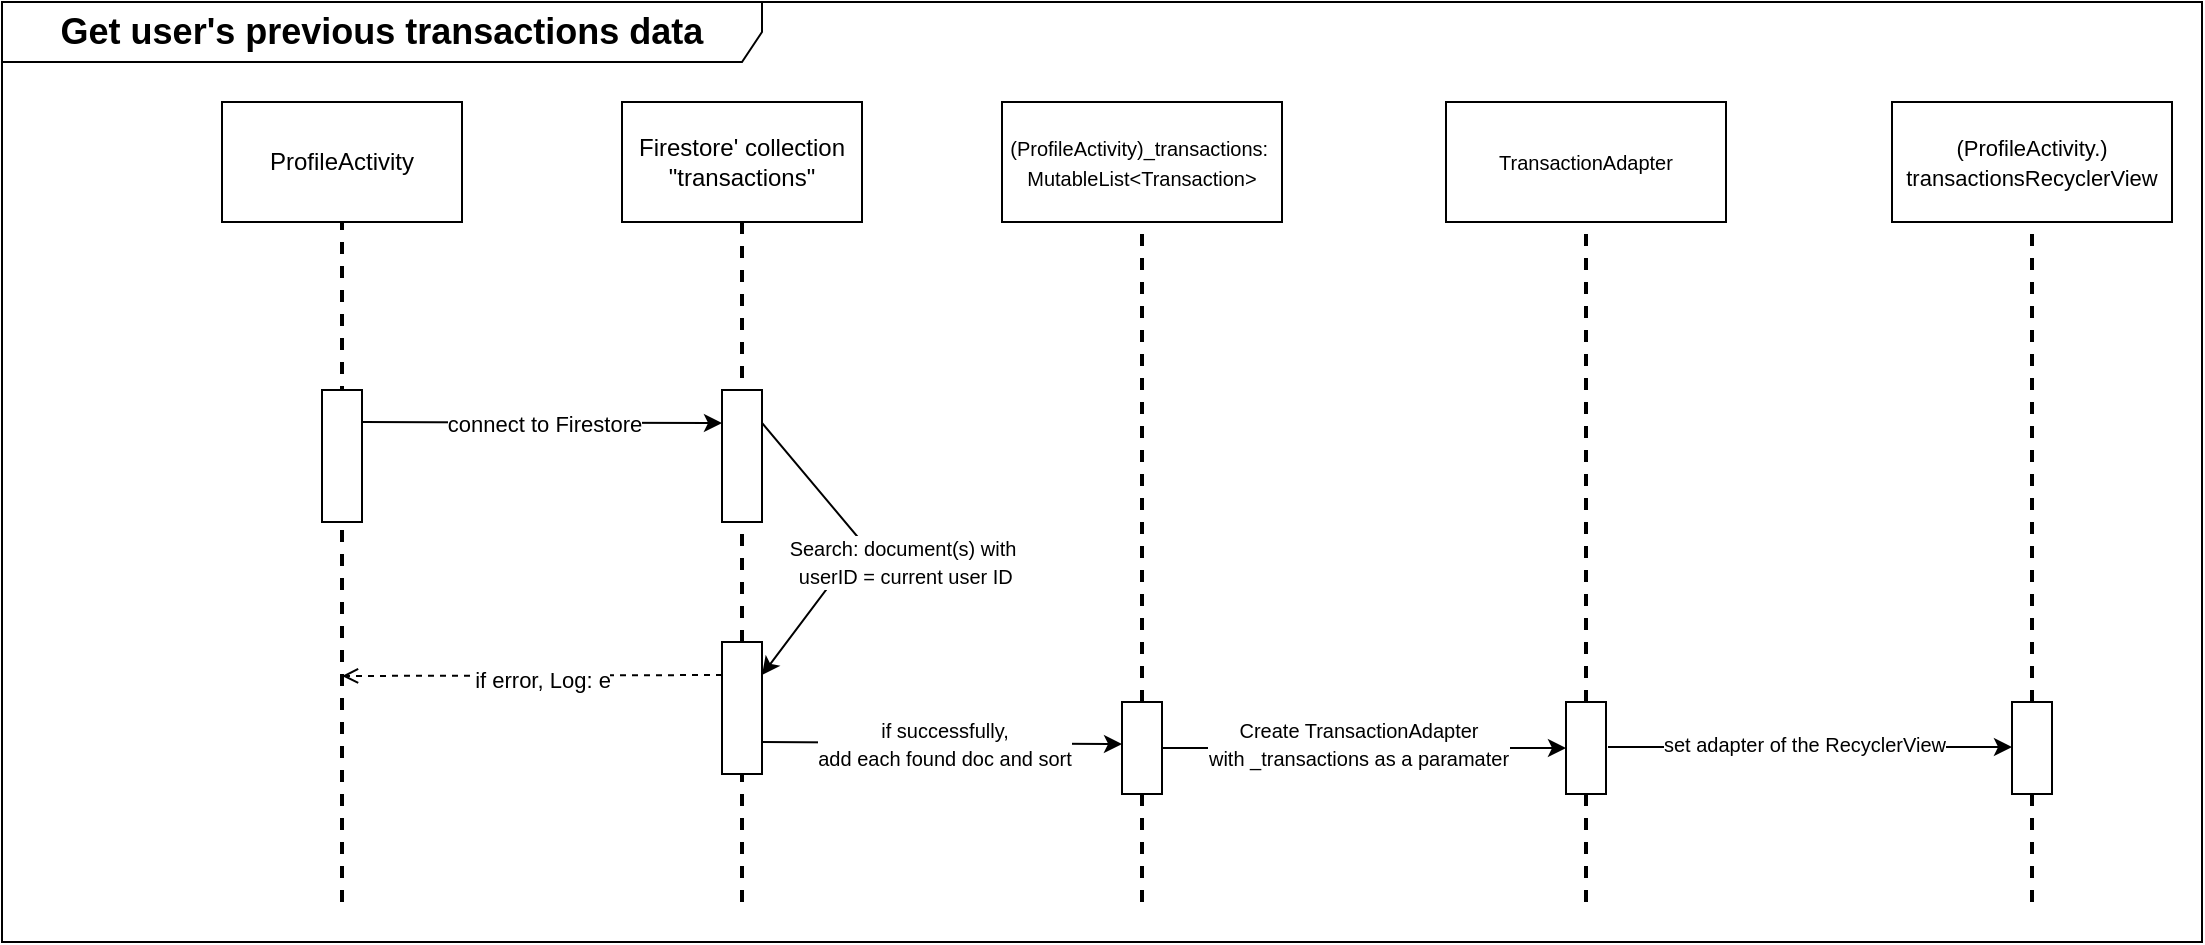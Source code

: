 <mxfile version="22.0.8" type="device">
  <diagram name="Page-1" id="ZTm-EYvIcak4tUxn5FuM">
    <mxGraphModel dx="1235" dy="1769" grid="1" gridSize="10" guides="1" tooltips="1" connect="1" arrows="1" fold="1" page="1" pageScale="1" pageWidth="850" pageHeight="1100" math="0" shadow="0">
      <root>
        <mxCell id="0" />
        <mxCell id="1" parent="0" />
        <mxCell id="Pjl73B3FbUs8YJr6hY1j-2" value="ProfileActivity" style="rounded=0;whiteSpace=wrap;html=1;" vertex="1" parent="1">
          <mxGeometry x="160" y="-680" width="120" height="60" as="geometry" />
        </mxCell>
        <mxCell id="Pjl73B3FbUs8YJr6hY1j-3" value="" style="endArrow=none;dashed=1;html=1;strokeWidth=2;rounded=0;" edge="1" parent="1" target="Pjl73B3FbUs8YJr6hY1j-2">
          <mxGeometry width="50" height="50" relative="1" as="geometry">
            <mxPoint x="220" y="-280" as="sourcePoint" />
            <mxPoint x="530" y="-450" as="targetPoint" />
          </mxGeometry>
        </mxCell>
        <mxCell id="Pjl73B3FbUs8YJr6hY1j-4" value="" style="endArrow=classic;html=1;rounded=0;entryX=0;entryY=0.25;entryDx=0;entryDy=0;" edge="1" parent="1" target="Pjl73B3FbUs8YJr6hY1j-9">
          <mxGeometry width="50" height="50" relative="1" as="geometry">
            <mxPoint x="230" y="-520" as="sourcePoint" />
            <mxPoint x="400" y="-519.5" as="targetPoint" />
          </mxGeometry>
        </mxCell>
        <mxCell id="Pjl73B3FbUs8YJr6hY1j-5" value="connect to Firestore" style="edgeLabel;html=1;align=center;verticalAlign=middle;resizable=0;points=[];" vertex="1" connectable="0" parent="Pjl73B3FbUs8YJr6hY1j-4">
          <mxGeometry x="0.003" relative="1" as="geometry">
            <mxPoint as="offset" />
          </mxGeometry>
        </mxCell>
        <mxCell id="Pjl73B3FbUs8YJr6hY1j-6" value="" style="rounded=0;whiteSpace=wrap;html=1;" vertex="1" parent="1">
          <mxGeometry x="210" y="-536" width="20" height="66" as="geometry" />
        </mxCell>
        <mxCell id="Pjl73B3FbUs8YJr6hY1j-7" value="Firestore&#39; collection &quot;transactions&quot;" style="rounded=0;whiteSpace=wrap;html=1;" vertex="1" parent="1">
          <mxGeometry x="360" y="-680" width="120" height="60" as="geometry" />
        </mxCell>
        <mxCell id="Pjl73B3FbUs8YJr6hY1j-8" value="" style="endArrow=none;dashed=1;html=1;strokeWidth=2;rounded=0;" edge="1" parent="1" source="Pjl73B3FbUs8YJr6hY1j-13" target="Pjl73B3FbUs8YJr6hY1j-7">
          <mxGeometry width="50" height="50" relative="1" as="geometry">
            <mxPoint x="420" y="-120" as="sourcePoint" />
            <mxPoint x="730" y="-450" as="targetPoint" />
          </mxGeometry>
        </mxCell>
        <mxCell id="Pjl73B3FbUs8YJr6hY1j-9" value="" style="rounded=0;whiteSpace=wrap;html=1;" vertex="1" parent="1">
          <mxGeometry x="410" y="-536" width="20" height="66" as="geometry" />
        </mxCell>
        <mxCell id="Pjl73B3FbUs8YJr6hY1j-10" value="" style="endArrow=classic;html=1;rounded=0;exitX=1;exitY=0.25;exitDx=0;exitDy=0;entryX=1;entryY=0.25;entryDx=0;entryDy=0;" edge="1" parent="1" source="Pjl73B3FbUs8YJr6hY1j-9" target="Pjl73B3FbUs8YJr6hY1j-13">
          <mxGeometry width="50" height="50" relative="1" as="geometry">
            <mxPoint x="400" y="-330" as="sourcePoint" />
            <mxPoint x="450" y="-380" as="targetPoint" />
            <Array as="points">
              <mxPoint x="480" y="-460" />
            </Array>
          </mxGeometry>
        </mxCell>
        <mxCell id="Pjl73B3FbUs8YJr6hY1j-11" value="&lt;font style=&quot;font-size: 10px;&quot;&gt;Search: document(s) with&lt;br&gt;&amp;nbsp;userID = current user ID&lt;/font&gt;" style="edgeLabel;html=1;align=center;verticalAlign=middle;resizable=0;points=[];" vertex="1" connectable="0" parent="Pjl73B3FbUs8YJr6hY1j-10">
          <mxGeometry x="-0.192" y="2" relative="1" as="geometry">
            <mxPoint x="26" y="21" as="offset" />
          </mxGeometry>
        </mxCell>
        <mxCell id="Pjl73B3FbUs8YJr6hY1j-12" value="" style="endArrow=none;dashed=1;html=1;strokeWidth=2;rounded=0;" edge="1" parent="1" target="Pjl73B3FbUs8YJr6hY1j-13">
          <mxGeometry width="50" height="50" relative="1" as="geometry">
            <mxPoint x="420" y="-280" as="sourcePoint" />
            <mxPoint x="420" y="-620" as="targetPoint" />
          </mxGeometry>
        </mxCell>
        <mxCell id="Pjl73B3FbUs8YJr6hY1j-13" value="" style="rounded=0;whiteSpace=wrap;html=1;" vertex="1" parent="1">
          <mxGeometry x="410" y="-410" width="20" height="66" as="geometry" />
        </mxCell>
        <mxCell id="Pjl73B3FbUs8YJr6hY1j-14" value="" style="endArrow=open;html=1;rounded=0;exitX=0;exitY=0.25;exitDx=0;exitDy=0;endFill=0;dashed=1;" edge="1" parent="1" source="Pjl73B3FbUs8YJr6hY1j-13">
          <mxGeometry width="50" height="50" relative="1" as="geometry">
            <mxPoint x="610" y="-395" as="sourcePoint" />
            <mxPoint x="220" y="-393" as="targetPoint" />
          </mxGeometry>
        </mxCell>
        <mxCell id="Pjl73B3FbUs8YJr6hY1j-15" value="if error, Log: e" style="edgeLabel;html=1;align=center;verticalAlign=middle;resizable=0;points=[];" vertex="1" connectable="0" parent="Pjl73B3FbUs8YJr6hY1j-14">
          <mxGeometry x="0.423" y="2" relative="1" as="geometry">
            <mxPoint x="45" as="offset" />
          </mxGeometry>
        </mxCell>
        <mxCell id="Pjl73B3FbUs8YJr6hY1j-16" value="" style="endArrow=classic;html=1;rounded=0;entryX=0;entryY=0.25;entryDx=0;entryDy=0;" edge="1" parent="1">
          <mxGeometry width="50" height="50" relative="1" as="geometry">
            <mxPoint x="430" y="-360" as="sourcePoint" />
            <mxPoint x="610" y="-359" as="targetPoint" />
          </mxGeometry>
        </mxCell>
        <mxCell id="Pjl73B3FbUs8YJr6hY1j-17" value="&lt;font style=&quot;font-size: 10px;&quot;&gt;if successfully,&lt;br&gt;add each found doc and sort&lt;/font&gt;" style="edgeLabel;html=1;align=center;verticalAlign=middle;resizable=0;points=[];" vertex="1" connectable="0" parent="Pjl73B3FbUs8YJr6hY1j-16">
          <mxGeometry x="0.003" relative="1" as="geometry">
            <mxPoint as="offset" />
          </mxGeometry>
        </mxCell>
        <mxCell id="Pjl73B3FbUs8YJr6hY1j-18" value="&lt;font style=&quot;font-size: 10px;&quot;&gt;(ProfileActivity)_transactions:&amp;nbsp;&lt;br&gt;MutableList&amp;lt;Transaction&amp;gt;&lt;/font&gt;" style="rounded=0;whiteSpace=wrap;html=1;" vertex="1" parent="1">
          <mxGeometry x="550" y="-680" width="140" height="60" as="geometry" />
        </mxCell>
        <mxCell id="Pjl73B3FbUs8YJr6hY1j-19" value="" style="endArrow=none;dashed=1;html=1;strokeWidth=2;rounded=0;" edge="1" parent="1" source="Pjl73B3FbUs8YJr6hY1j-21" target="Pjl73B3FbUs8YJr6hY1j-18">
          <mxGeometry width="50" height="50" relative="1" as="geometry">
            <mxPoint x="620" y="-120" as="sourcePoint" />
            <mxPoint x="930" y="-450" as="targetPoint" />
          </mxGeometry>
        </mxCell>
        <mxCell id="Pjl73B3FbUs8YJr6hY1j-20" value="" style="endArrow=none;dashed=1;html=1;strokeWidth=2;rounded=0;" edge="1" parent="1" target="Pjl73B3FbUs8YJr6hY1j-21">
          <mxGeometry width="50" height="50" relative="1" as="geometry">
            <mxPoint x="620" y="-280" as="sourcePoint" />
            <mxPoint x="620" y="-620" as="targetPoint" />
          </mxGeometry>
        </mxCell>
        <mxCell id="Pjl73B3FbUs8YJr6hY1j-29" style="edgeStyle=orthogonalEdgeStyle;rounded=0;orthogonalLoop=1;jettySize=auto;html=1;exitX=1;exitY=0.5;exitDx=0;exitDy=0;entryX=0;entryY=0.5;entryDx=0;entryDy=0;" edge="1" parent="1" source="Pjl73B3FbUs8YJr6hY1j-21" target="Pjl73B3FbUs8YJr6hY1j-28">
          <mxGeometry relative="1" as="geometry" />
        </mxCell>
        <mxCell id="Pjl73B3FbUs8YJr6hY1j-30" value="&lt;font style=&quot;font-size: 10px;&quot;&gt;Create TransactionAdapter&lt;br&gt;with _transactions as a paramater&lt;/font&gt;" style="edgeLabel;html=1;align=center;verticalAlign=middle;resizable=0;points=[];" vertex="1" connectable="0" parent="Pjl73B3FbUs8YJr6hY1j-29">
          <mxGeometry x="-0.028" y="2" relative="1" as="geometry">
            <mxPoint as="offset" />
          </mxGeometry>
        </mxCell>
        <mxCell id="Pjl73B3FbUs8YJr6hY1j-21" value="" style="rounded=0;whiteSpace=wrap;html=1;" vertex="1" parent="1">
          <mxGeometry x="610" y="-380" width="20" height="46" as="geometry" />
        </mxCell>
        <mxCell id="Pjl73B3FbUs8YJr6hY1j-23" value="&lt;font style=&quot;font-size: 18px;&quot;&gt;&lt;b&gt;Get user&#39;s previous transactions data&lt;/b&gt;&lt;/font&gt;" style="shape=umlFrame;whiteSpace=wrap;html=1;pointerEvents=0;width=380;height=30;" vertex="1" parent="1">
          <mxGeometry x="50" y="-730" width="1100" height="470" as="geometry" />
        </mxCell>
        <mxCell id="Pjl73B3FbUs8YJr6hY1j-25" value="&lt;span style=&quot;font-size: 10px;&quot;&gt;TransactionAdapter&lt;/span&gt;" style="rounded=0;whiteSpace=wrap;html=1;" vertex="1" parent="1">
          <mxGeometry x="772" y="-680" width="140" height="60" as="geometry" />
        </mxCell>
        <mxCell id="Pjl73B3FbUs8YJr6hY1j-26" value="" style="endArrow=none;dashed=1;html=1;strokeWidth=2;rounded=0;" edge="1" parent="1" source="Pjl73B3FbUs8YJr6hY1j-28" target="Pjl73B3FbUs8YJr6hY1j-25">
          <mxGeometry width="50" height="50" relative="1" as="geometry">
            <mxPoint x="842" y="-120" as="sourcePoint" />
            <mxPoint x="1152" y="-450" as="targetPoint" />
          </mxGeometry>
        </mxCell>
        <mxCell id="Pjl73B3FbUs8YJr6hY1j-27" value="" style="endArrow=none;dashed=1;html=1;strokeWidth=2;rounded=0;" edge="1" parent="1" target="Pjl73B3FbUs8YJr6hY1j-28">
          <mxGeometry width="50" height="50" relative="1" as="geometry">
            <mxPoint x="842" y="-280" as="sourcePoint" />
            <mxPoint x="842" y="-620" as="targetPoint" />
          </mxGeometry>
        </mxCell>
        <mxCell id="Pjl73B3FbUs8YJr6hY1j-28" value="" style="rounded=0;whiteSpace=wrap;html=1;" vertex="1" parent="1">
          <mxGeometry x="832" y="-380" width="20" height="46" as="geometry" />
        </mxCell>
        <mxCell id="Pjl73B3FbUs8YJr6hY1j-31" value="&lt;font style=&quot;font-size: 11px;&quot;&gt;(ProfileActivity.)&lt;br&gt;transactionsRecyclerView&lt;/font&gt;" style="rounded=0;whiteSpace=wrap;html=1;" vertex="1" parent="1">
          <mxGeometry x="995" y="-680" width="140" height="60" as="geometry" />
        </mxCell>
        <mxCell id="Pjl73B3FbUs8YJr6hY1j-32" value="" style="endArrow=none;dashed=1;html=1;strokeWidth=2;rounded=0;" edge="1" parent="1" source="Pjl73B3FbUs8YJr6hY1j-34" target="Pjl73B3FbUs8YJr6hY1j-31">
          <mxGeometry width="50" height="50" relative="1" as="geometry">
            <mxPoint x="1065" y="-120" as="sourcePoint" />
            <mxPoint x="1375" y="-450" as="targetPoint" />
          </mxGeometry>
        </mxCell>
        <mxCell id="Pjl73B3FbUs8YJr6hY1j-33" value="" style="endArrow=none;dashed=1;html=1;strokeWidth=2;rounded=0;" edge="1" parent="1" target="Pjl73B3FbUs8YJr6hY1j-34">
          <mxGeometry width="50" height="50" relative="1" as="geometry">
            <mxPoint x="1065" y="-280" as="sourcePoint" />
            <mxPoint x="1065" y="-620" as="targetPoint" />
          </mxGeometry>
        </mxCell>
        <mxCell id="Pjl73B3FbUs8YJr6hY1j-34" value="" style="rounded=0;whiteSpace=wrap;html=1;" vertex="1" parent="1">
          <mxGeometry x="1055" y="-380" width="20" height="46" as="geometry" />
        </mxCell>
        <mxCell id="Pjl73B3FbUs8YJr6hY1j-35" style="edgeStyle=orthogonalEdgeStyle;rounded=0;orthogonalLoop=1;jettySize=auto;html=1;exitX=1;exitY=0.5;exitDx=0;exitDy=0;entryX=0;entryY=0.5;entryDx=0;entryDy=0;" edge="1" parent="1">
          <mxGeometry relative="1" as="geometry">
            <mxPoint x="853" y="-357.48" as="sourcePoint" />
            <mxPoint x="1055" y="-357.48" as="targetPoint" />
          </mxGeometry>
        </mxCell>
        <mxCell id="Pjl73B3FbUs8YJr6hY1j-36" value="&lt;span style=&quot;font-size: 10px;&quot;&gt;set adapter of the RecyclerView&lt;/span&gt;" style="edgeLabel;html=1;align=center;verticalAlign=middle;resizable=0;points=[];" vertex="1" connectable="0" parent="Pjl73B3FbUs8YJr6hY1j-35">
          <mxGeometry x="-0.028" y="2" relative="1" as="geometry">
            <mxPoint as="offset" />
          </mxGeometry>
        </mxCell>
      </root>
    </mxGraphModel>
  </diagram>
</mxfile>
